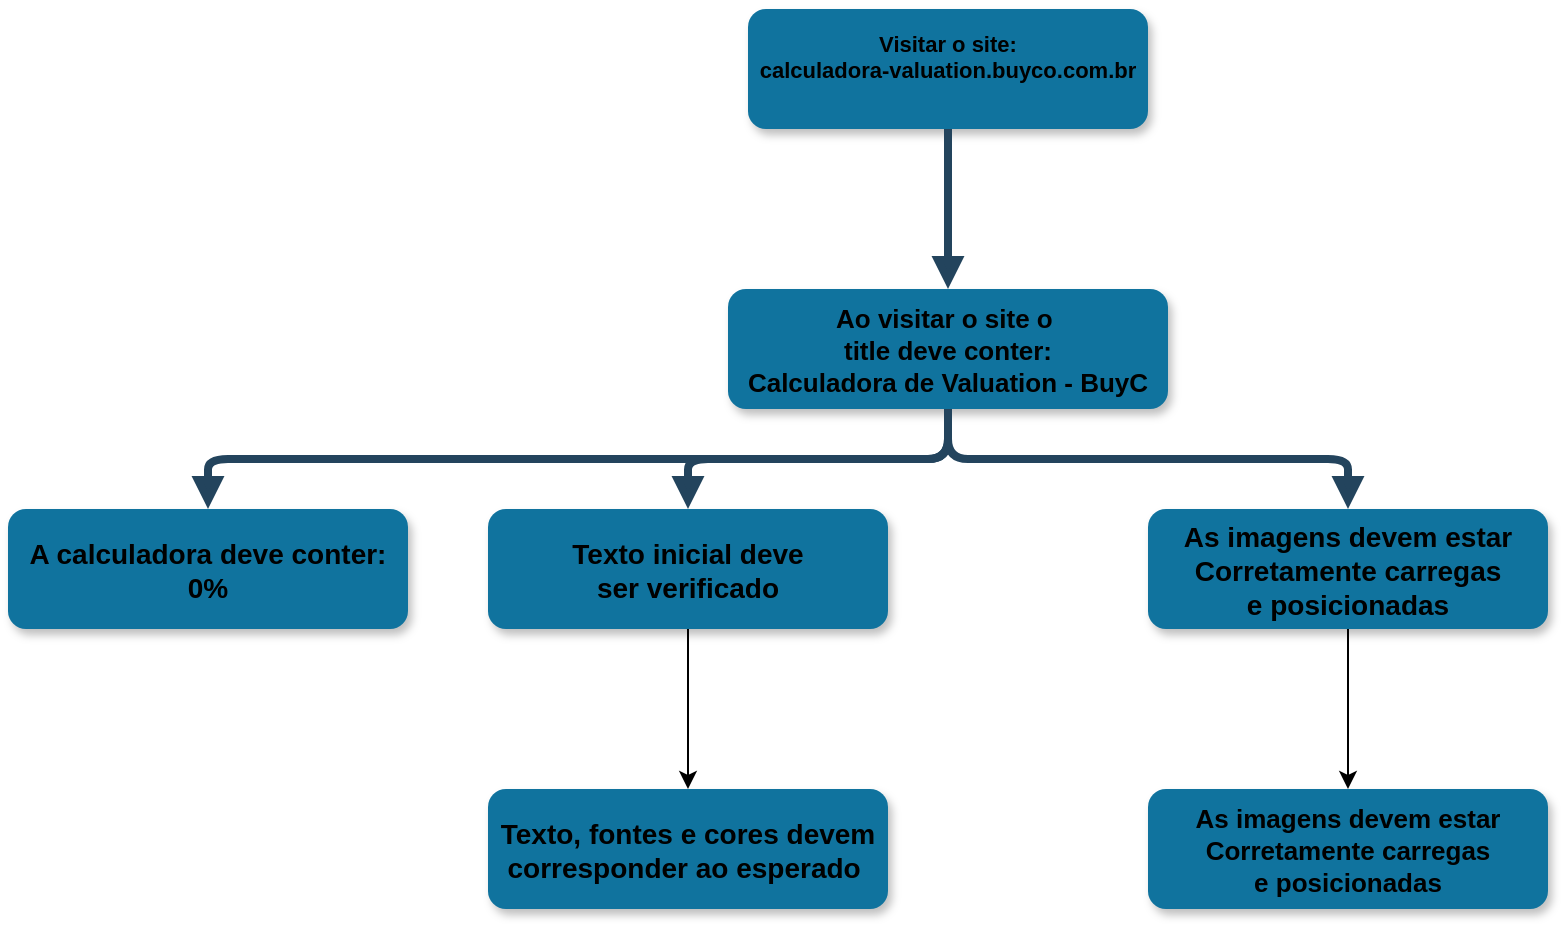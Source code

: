 <mxfile version="24.2.7" type="github">
  <diagram name="Page-1" id="97916047-d0de-89f5-080d-49f4d83e522f">
    <mxGraphModel dx="1320" dy="806" grid="1" gridSize="10" guides="1" tooltips="1" connect="1" arrows="1" fold="1" page="1" pageScale="1.5" pageWidth="1169" pageHeight="827" background="none" math="0" shadow="0">
      <root>
        <mxCell id="0" />
        <mxCell id="1" parent="0" />
        <mxCell id="2" value="Visitar o site:&#xa;calculadora-valuation.buyco.com.br&#xa;" style="rounded=1;fillColor=#10739E;strokeColor=none;shadow=1;gradientColor=none;fontStyle=1;fontColor=default;fontSize=11;labelBorderColor=none;" parent="1" vertex="1">
          <mxGeometry x="672" y="205.5" width="200" height="60" as="geometry" />
        </mxCell>
        <mxCell id="3" value="Ao visitar o site o &#xa;title deve conter:&#xa;Calculadora de Valuation - BuyC" style="rounded=1;fillColor=#10739E;strokeColor=none;shadow=1;gradientColor=none;fontStyle=1;fontColor=default;fontSize=13;labelBorderColor=none;" parent="1" vertex="1">
          <mxGeometry x="662" y="345.5" width="220" height="60" as="geometry" />
        </mxCell>
        <mxCell id="4" value="A calculadora deve conter:&#xa;0%" style="rounded=1;fillColor=#10739E;strokeColor=none;shadow=1;gradientColor=none;fontStyle=1;fontColor=default;fontSize=14;labelBorderColor=none;" parent="1" vertex="1">
          <mxGeometry x="302" y="455.5" width="200" height="60" as="geometry" />
        </mxCell>
        <mxCell id="9Vx93NDUbZr6TxcAXyVS-62" value="" style="edgeStyle=orthogonalEdgeStyle;rounded=0;orthogonalLoop=1;jettySize=auto;html=1;labelBorderColor=none;fontColor=default;" edge="1" parent="1" source="5" target="9Vx93NDUbZr6TxcAXyVS-61">
          <mxGeometry relative="1" as="geometry" />
        </mxCell>
        <mxCell id="5" value="Texto inicial deve&#xa; ser verificado " style="rounded=1;fillColor=#10739E;strokeColor=none;shadow=1;gradientColor=none;fontStyle=1;fontColor=default;fontSize=14;labelBorderColor=none;" parent="1" vertex="1">
          <mxGeometry x="542" y="455.5" width="200" height="60" as="geometry" />
        </mxCell>
        <mxCell id="9Vx93NDUbZr6TxcAXyVS-64" value="" style="edgeStyle=orthogonalEdgeStyle;rounded=0;orthogonalLoop=1;jettySize=auto;html=1;labelBorderColor=none;fontColor=default;" edge="1" parent="1" source="6" target="9Vx93NDUbZr6TxcAXyVS-63">
          <mxGeometry relative="1" as="geometry" />
        </mxCell>
        <mxCell id="6" value="As imagens devem estar&#xa;Corretamente carregas&#xa; e posicionadas " style="rounded=1;fillColor=#10739E;strokeColor=none;shadow=1;gradientColor=none;fontStyle=1;fontColor=default;fontSize=14;labelBorderColor=none;" parent="1" vertex="1">
          <mxGeometry x="872" y="455.5" width="200" height="60" as="geometry" />
        </mxCell>
        <mxCell id="29" value="" style="edgeStyle=elbowEdgeStyle;elbow=vertical;strokeWidth=4;endArrow=block;endFill=1;fontStyle=1;strokeColor=#23445D;labelBorderColor=none;fontColor=default;" parent="1" source="2" target="3" edge="1">
          <mxGeometry x="22" y="165.5" width="100" height="100" as="geometry">
            <mxPoint x="22" y="265.5" as="sourcePoint" />
            <mxPoint x="122" y="165.5" as="targetPoint" />
          </mxGeometry>
        </mxCell>
        <mxCell id="30" value="" style="edgeStyle=elbowEdgeStyle;elbow=vertical;strokeWidth=4;endArrow=block;endFill=1;fontStyle=1;strokeColor=#23445D;labelBorderColor=none;fontColor=default;" parent="1" source="3" target="5" edge="1">
          <mxGeometry x="22" y="165.5" width="100" height="100" as="geometry">
            <mxPoint x="22" y="265.5" as="sourcePoint" />
            <mxPoint x="122" y="165.5" as="targetPoint" />
          </mxGeometry>
        </mxCell>
        <mxCell id="31" value="" style="edgeStyle=elbowEdgeStyle;elbow=vertical;strokeWidth=4;endArrow=block;endFill=1;fontStyle=1;strokeColor=#23445D;labelBorderColor=none;fontColor=default;" parent="1" source="3" target="4" edge="1">
          <mxGeometry x="22" y="165.5" width="100" height="100" as="geometry">
            <mxPoint x="22" y="265.5" as="sourcePoint" />
            <mxPoint x="122" y="165.5" as="targetPoint" />
          </mxGeometry>
        </mxCell>
        <mxCell id="32" value="" style="edgeStyle=elbowEdgeStyle;elbow=vertical;strokeWidth=4;endArrow=block;endFill=1;fontStyle=1;strokeColor=#23445D;labelBorderColor=none;fontColor=default;" parent="1" source="3" target="6" edge="1">
          <mxGeometry x="22" y="165.5" width="100" height="100" as="geometry">
            <mxPoint x="22" y="265.5" as="sourcePoint" />
            <mxPoint x="122" y="165.5" as="targetPoint" />
          </mxGeometry>
        </mxCell>
        <mxCell id="9Vx93NDUbZr6TxcAXyVS-61" value="Texto, fontes e cores devem&#xa;corresponder ao esperado " style="rounded=1;fillColor=#10739E;strokeColor=none;shadow=1;gradientColor=none;fontStyle=1;fontColor=default;fontSize=14;labelBorderColor=none;" vertex="1" parent="1">
          <mxGeometry x="542" y="595.5" width="200" height="60" as="geometry" />
        </mxCell>
        <mxCell id="9Vx93NDUbZr6TxcAXyVS-63" value="As imagens devem estar&#xa;Corretamente carregas&#xa; e posicionadas " style="rounded=1;fillColor=#10739E;strokeColor=none;shadow=1;gradientColor=none;fontStyle=1;fontColor=default;fontSize=13;labelBorderColor=none;" vertex="1" parent="1">
          <mxGeometry x="872" y="595.5" width="200" height="60" as="geometry" />
        </mxCell>
      </root>
    </mxGraphModel>
  </diagram>
</mxfile>
